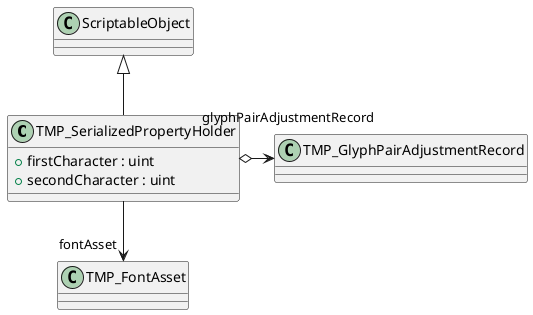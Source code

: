 @startuml
class TMP_SerializedPropertyHolder {
    + firstCharacter : uint
    + secondCharacter : uint
}
ScriptableObject <|-- TMP_SerializedPropertyHolder
TMP_SerializedPropertyHolder --> "fontAsset" TMP_FontAsset
TMP_SerializedPropertyHolder o-> "glyphPairAdjustmentRecord" TMP_GlyphPairAdjustmentRecord
@enduml
